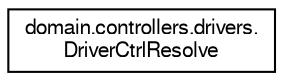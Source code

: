 digraph "Representación gráfica de la clase"
{
 // LATEX_PDF_SIZE
  edge [fontname="FreeSans",fontsize="10",labelfontname="FreeSans",labelfontsize="10"];
  node [fontname="FreeSans",fontsize="10",shape=record];
  rankdir="LR";
  Node0 [label="domain.controllers.drivers.\lDriverCtrlResolve",height=0.2,width=0.4,color="black", fillcolor="white", style="filled",URL="$classdomain_1_1controllers_1_1drivers_1_1_driver_ctrl_resolve.html",tooltip="Clase DriverCtrlResolve que comprueba la correctividad de las funciones del controlador Resolve."];
}
